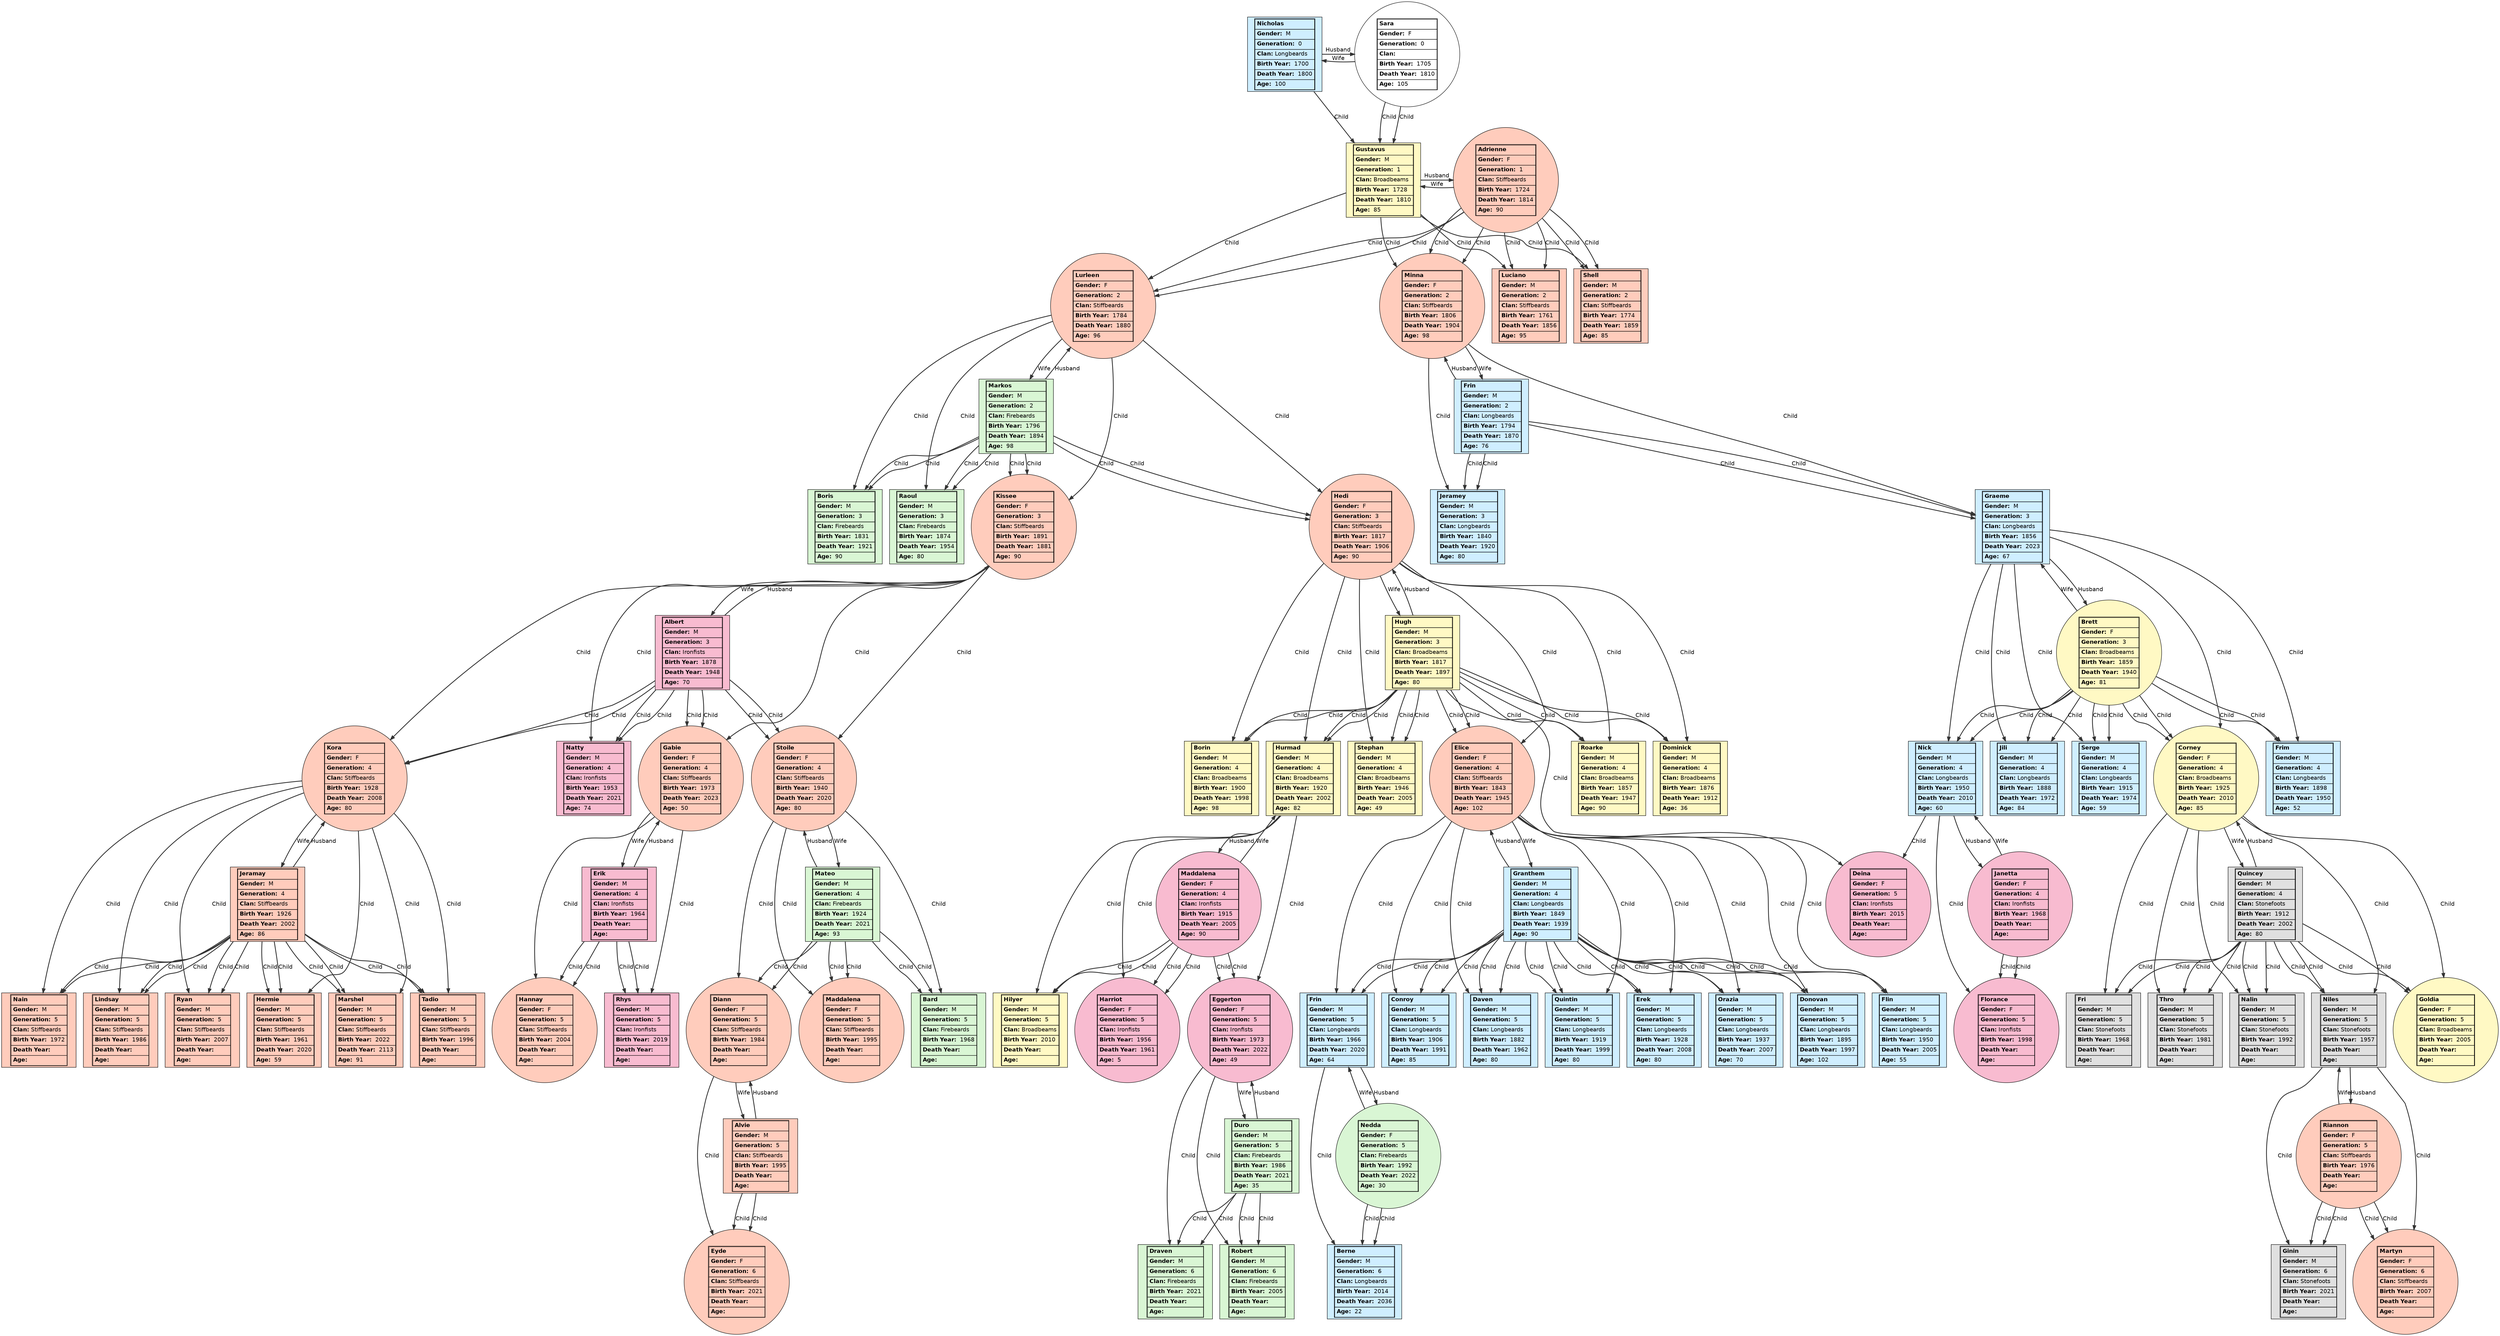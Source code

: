 digraph FamilyTree {
	node [shape=box, style="filled"];	edge [fontname="Helvetica", color="#333333", penwidth="2.0"];	node [fontname="Helvetica"];	rankdir = TB;  // Set the rank direction to left-to-right

	{rank=same; 0; 1;}
	{rank=same; 2; 3;}
	pos="0,0!"

	// Define the nodes
	0 [label=<<TABLE BORDER="1" CELLBORDER="1" CELLSPACING="0" CELLPADDING="4"><TR><TD ALIGN="LEFT"><B>Nicholas</B></TD></TR><TR><TD ALIGN="LEFT"><B>Gender: </B> M</TD></TR><TR><TD ALIGN="LEFT"><B>Generation: </B> 0</TD></TR><TR><TD ALIGN="LEFT"><B>Clan:</B> Longbeards</TD></TR><TR><TD ALIGN="LEFT"><B>Birth Year: </B> 1700</TD></TR><TR><TD ALIGN="LEFT"><B>Death Year: </B> 1800</TD></TR><TR><TD ALIGN="LEFT"><B>Age: </B> 100</TD></TR></TABLE>> shape="square", style="filled", fillcolor="#cfeeff", fontcolor="black"];
	1 [label=<<TABLE BORDER="1" CELLBORDER="1" CELLSPACING="0" CELLPADDING="4"><TR><TD ALIGN="LEFT"><B>Sara</B></TD></TR><TR><TD ALIGN="LEFT"><B>Gender: </B> F</TD></TR><TR><TD ALIGN="LEFT"><B>Generation: </B> 0</TD></TR><TR><TD ALIGN="LEFT"><B>Clan:</B> </TD></TR><TR><TD ALIGN="LEFT"><B>Birth Year: </B> 1705</TD></TR><TR><TD ALIGN="LEFT"><B>Death Year: </B> 1810</TD></TR><TR><TD ALIGN="LEFT"><B>Age: </B> 105</TD></TR></TABLE>> shape="circle", style="filled", fillcolor="white", fontcolor="black"];
	1 -> 0 [label="Wife", color="#333333", penwidth="2.0"];
	0 -> 1 [label="Husband", color="#333333", penwidth="2.0"];
	2 [label=<<TABLE BORDER="1" CELLBORDER="1" CELLSPACING="0" CELLPADDING="4"><TR><TD ALIGN="LEFT"><B>Gustavus</B></TD></TR><TR><TD ALIGN="LEFT"><B>Gender: </B> M</TD></TR><TR><TD ALIGN="LEFT"><B>Generation: </B> 1</TD></TR><TR><TD ALIGN="LEFT"><B>Clan:</B> Broadbeams</TD></TR><TR><TD ALIGN="LEFT"><B>Birth Year: </B> 1728</TD></TR><TR><TD ALIGN="LEFT"><B>Death Year: </B> 1810</TD></TR><TR><TD ALIGN="LEFT"><B>Age: </B> 85</TD></TR></TABLE>> shape="square", style="filled", fillcolor="#fff9c4", fontcolor="black"];
	0 -> 2 [label="Child", color="#333333", penwidth="2.0"];
	1 -> 2 [label="Child", color="#333333", penwidth="2.0"];
	1 -> 2 [label="Child", color="#333333", penwidth="2.0"];
	3 [label=<<TABLE BORDER="1" CELLBORDER="1" CELLSPACING="0" CELLPADDING="4"><TR><TD ALIGN="LEFT"><B>Adrienne</B></TD></TR><TR><TD ALIGN="LEFT"><B>Gender: </B> F</TD></TR><TR><TD ALIGN="LEFT"><B>Generation: </B> 1</TD></TR><TR><TD ALIGN="LEFT"><B>Clan:</B> Stiffbeards</TD></TR><TR><TD ALIGN="LEFT"><B>Birth Year: </B> 1724</TD></TR><TR><TD ALIGN="LEFT"><B>Death Year: </B> 1814</TD></TR><TR><TD ALIGN="LEFT"><B>Age: </B> 90</TD></TR></TABLE>> shape="circle", style="filled", fillcolor="#ffccbc", fontcolor="black"];
	3 -> 2 [label="Wife", color="#333333", penwidth="2.0"];
	2 -> 3 [label="Husband", color="#333333", penwidth="2.0"];
	4 [label=<<TABLE BORDER="1" CELLBORDER="1" CELLSPACING="0" CELLPADDING="4"><TR><TD ALIGN="LEFT"><B>Luciano</B></TD></TR><TR><TD ALIGN="LEFT"><B>Gender: </B> M</TD></TR><TR><TD ALIGN="LEFT"><B>Generation: </B> 2</TD></TR><TR><TD ALIGN="LEFT"><B>Clan:</B> Stiffbeards</TD></TR><TR><TD ALIGN="LEFT"><B>Birth Year: </B> 1761</TD></TR><TR><TD ALIGN="LEFT"><B>Death Year: </B> 1856</TD></TR><TR><TD ALIGN="LEFT"><B>Age: </B> 95</TD></TR></TABLE>> shape="square", style="filled", fillcolor="#ffccbc", fontcolor="black"];
	2 -> 4 [label="Child", color="#333333", penwidth="2.0"];
	3 -> 4 [label="Child", color="#333333", penwidth="2.0"];
	3 -> 4 [label="Child", color="#333333", penwidth="2.0"];
	5 [label=<<TABLE BORDER="1" CELLBORDER="1" CELLSPACING="0" CELLPADDING="4"><TR><TD ALIGN="LEFT"><B>Shell</B></TD></TR><TR><TD ALIGN="LEFT"><B>Gender: </B> M</TD></TR><TR><TD ALIGN="LEFT"><B>Generation: </B> 2</TD></TR><TR><TD ALIGN="LEFT"><B>Clan:</B> Stiffbeards</TD></TR><TR><TD ALIGN="LEFT"><B>Birth Year: </B> 1774</TD></TR><TR><TD ALIGN="LEFT"><B>Death Year: </B> 1859</TD></TR><TR><TD ALIGN="LEFT"><B>Age: </B> 85</TD></TR></TABLE>> shape="square", style="filled", fillcolor="#ffccbc", fontcolor="black"];
	2 -> 5 [label="Child", color="#333333", penwidth="2.0"];
	3 -> 5 [label="Child", color="#333333", penwidth="2.0"];
	3 -> 5 [label="Child", color="#333333", penwidth="2.0"];
	6 [label=<<TABLE BORDER="1" CELLBORDER="1" CELLSPACING="0" CELLPADDING="4"><TR><TD ALIGN="LEFT"><B>Lurleen</B></TD></TR><TR><TD ALIGN="LEFT"><B>Gender: </B> F</TD></TR><TR><TD ALIGN="LEFT"><B>Generation: </B> 2</TD></TR><TR><TD ALIGN="LEFT"><B>Clan:</B> Stiffbeards</TD></TR><TR><TD ALIGN="LEFT"><B>Birth Year: </B> 1784</TD></TR><TR><TD ALIGN="LEFT"><B>Death Year: </B> 1880</TD></TR><TR><TD ALIGN="LEFT"><B>Age: </B> 96</TD></TR></TABLE>> shape="circle", style="filled", fillcolor="#ffccbc", fontcolor="black"];
	2 -> 6 [label="Child", color="#333333", penwidth="2.0"];
	3 -> 6 [label="Child", color="#333333", penwidth="2.0"];
	3 -> 6 [label="Child", color="#333333", penwidth="2.0"];
	7 [label=<<TABLE BORDER="1" CELLBORDER="1" CELLSPACING="0" CELLPADDING="4"><TR><TD ALIGN="LEFT"><B>Markos</B></TD></TR><TR><TD ALIGN="LEFT"><B>Gender: </B> M</TD></TR><TR><TD ALIGN="LEFT"><B>Generation: </B> 2</TD></TR><TR><TD ALIGN="LEFT"><B>Clan:</B> Firebeards</TD></TR><TR><TD ALIGN="LEFT"><B>Birth Year: </B> 1796</TD></TR><TR><TD ALIGN="LEFT"><B>Death Year: </B> 1894</TD></TR><TR><TD ALIGN="LEFT"><B>Age: </B> 98</TD></TR></TABLE>> shape="square", style="filled", fillcolor="#d9f6d4", fontcolor="black"];
	7 -> 6 [label="Husband", color="#333333", penwidth="2.0"];
	6 -> 7 [label="Wife", color="#333333", penwidth="2.0"];
	8 [label=<<TABLE BORDER="1" CELLBORDER="1" CELLSPACING="0" CELLPADDING="4"><TR><TD ALIGN="LEFT"><B>Hedi</B></TD></TR><TR><TD ALIGN="LEFT"><B>Gender: </B> F</TD></TR><TR><TD ALIGN="LEFT"><B>Generation: </B> 3</TD></TR><TR><TD ALIGN="LEFT"><B>Clan:</B> Stiffbeards</TD></TR><TR><TD ALIGN="LEFT"><B>Birth Year: </B> 1817</TD></TR><TR><TD ALIGN="LEFT"><B>Death Year: </B> 1906</TD></TR><TR><TD ALIGN="LEFT"><B>Age: </B> 90</TD></TR></TABLE>> shape="circle", style="filled", fillcolor="#ffccbc", fontcolor="black"];
	6 -> 8 [label="Child", color="#333333", penwidth="2.0"];
	7 -> 8 [label="Child", color="#333333", penwidth="2.0"];
	7 -> 8 [label="Child", color="#333333", penwidth="2.0"];
	9 [label=<<TABLE BORDER="1" CELLBORDER="1" CELLSPACING="0" CELLPADDING="4"><TR><TD ALIGN="LEFT"><B>Hugh</B></TD></TR><TR><TD ALIGN="LEFT"><B>Gender: </B> M</TD></TR><TR><TD ALIGN="LEFT"><B>Generation: </B> 3</TD></TR><TR><TD ALIGN="LEFT"><B>Clan:</B> Broadbeams</TD></TR><TR><TD ALIGN="LEFT"><B>Birth Year: </B> 1817</TD></TR><TR><TD ALIGN="LEFT"><B>Death Year: </B> 1897</TD></TR><TR><TD ALIGN="LEFT"><B>Age: </B> 80</TD></TR></TABLE>> shape="square", style="filled", fillcolor="#fff9c4", fontcolor="black"];
	9 -> 8 [label="Husband", color="#333333", penwidth="2.0"];
	8 -> 9 [label="Wife", color="#333333", penwidth="2.0"];
	10 [label=<<TABLE BORDER="1" CELLBORDER="1" CELLSPACING="0" CELLPADDING="4"><TR><TD ALIGN="LEFT"><B>Elice</B></TD></TR><TR><TD ALIGN="LEFT"><B>Gender: </B> F</TD></TR><TR><TD ALIGN="LEFT"><B>Generation: </B> 4</TD></TR><TR><TD ALIGN="LEFT"><B>Clan:</B> Stiffbeards</TD></TR><TR><TD ALIGN="LEFT"><B>Birth Year: </B> 1843</TD></TR><TR><TD ALIGN="LEFT"><B>Death Year: </B> 1945</TD></TR><TR><TD ALIGN="LEFT"><B>Age: </B> 102</TD></TR></TABLE>> shape="circle", style="filled", fillcolor="#ffccbc", fontcolor="black"];
	8 -> 10 [label="Child", color="#333333", penwidth="2.0"];
	9 -> 10 [label="Child", color="#333333", penwidth="2.0"];
	9 -> 10 [label="Child", color="#333333", penwidth="2.0"];
	11 [label=<<TABLE BORDER="1" CELLBORDER="1" CELLSPACING="0" CELLPADDING="4"><TR><TD ALIGN="LEFT"><B>Granthem</B></TD></TR><TR><TD ALIGN="LEFT"><B>Gender: </B> M</TD></TR><TR><TD ALIGN="LEFT"><B>Generation: </B> 4</TD></TR><TR><TD ALIGN="LEFT"><B>Clan:</B> Longbeards</TD></TR><TR><TD ALIGN="LEFT"><B>Birth Year: </B> 1849</TD></TR><TR><TD ALIGN="LEFT"><B>Death Year: </B> 1939</TD></TR><TR><TD ALIGN="LEFT"><B>Age: </B> 90</TD></TR></TABLE>> shape="square", style="filled", fillcolor="#cfeeff", fontcolor="black"];
	11 -> 10 [label="Husband", color="#333333", penwidth="2.0"];
	10 -> 11 [label="Wife", color="#333333", penwidth="2.0"];
	12 [label=<<TABLE BORDER="1" CELLBORDER="1" CELLSPACING="0" CELLPADDING="4"><TR><TD ALIGN="LEFT"><B>Daven</B></TD></TR><TR><TD ALIGN="LEFT"><B>Gender: </B> M</TD></TR><TR><TD ALIGN="LEFT"><B>Generation: </B> 5</TD></TR><TR><TD ALIGN="LEFT"><B>Clan:</B> Longbeards</TD></TR><TR><TD ALIGN="LEFT"><B>Birth Year: </B> 1882</TD></TR><TR><TD ALIGN="LEFT"><B>Death Year: </B> 1962</TD></TR><TR><TD ALIGN="LEFT"><B>Age: </B> 80</TD></TR></TABLE>> shape="square", style="filled", fillcolor="#cfeeff", fontcolor="black"];
	10 -> 12 [label="Child", color="#333333", penwidth="2.0"];
	11 -> 12 [label="Child", color="#333333", penwidth="2.0"];
	11 -> 12 [label="Child", color="#333333", penwidth="2.0"];
	13 [label=<<TABLE BORDER="1" CELLBORDER="1" CELLSPACING="0" CELLPADDING="4"><TR><TD ALIGN="LEFT"><B>Donovan</B></TD></TR><TR><TD ALIGN="LEFT"><B>Gender: </B> M</TD></TR><TR><TD ALIGN="LEFT"><B>Generation: </B> 5</TD></TR><TR><TD ALIGN="LEFT"><B>Clan:</B> Longbeards</TD></TR><TR><TD ALIGN="LEFT"><B>Birth Year: </B> 1895</TD></TR><TR><TD ALIGN="LEFT"><B>Death Year: </B> 1997</TD></TR><TR><TD ALIGN="LEFT"><B>Age: </B> 102</TD></TR></TABLE>> shape="square", style="filled", fillcolor="#cfeeff", fontcolor="black"];
	10 -> 13 [label="Child", color="#333333", penwidth="2.0"];
	11 -> 13 [label="Child", color="#333333", penwidth="2.0"];
	11 -> 13 [label="Child", color="#333333", penwidth="2.0"];
	14 [label=<<TABLE BORDER="1" CELLBORDER="1" CELLSPACING="0" CELLPADDING="4"><TR><TD ALIGN="LEFT"><B>Conroy</B></TD></TR><TR><TD ALIGN="LEFT"><B>Gender: </B> M</TD></TR><TR><TD ALIGN="LEFT"><B>Generation: </B> 5</TD></TR><TR><TD ALIGN="LEFT"><B>Clan:</B> Longbeards</TD></TR><TR><TD ALIGN="LEFT"><B>Birth Year: </B> 1906</TD></TR><TR><TD ALIGN="LEFT"><B>Death Year: </B> 1991</TD></TR><TR><TD ALIGN="LEFT"><B>Age: </B> 85</TD></TR></TABLE>> shape="square", style="filled", fillcolor="#cfeeff", fontcolor="black"];
	10 -> 14 [label="Child", color="#333333", penwidth="2.0"];
	11 -> 14 [label="Child", color="#333333", penwidth="2.0"];
	11 -> 14 [label="Child", color="#333333", penwidth="2.0"];
	15 [label=<<TABLE BORDER="1" CELLBORDER="1" CELLSPACING="0" CELLPADDING="4"><TR><TD ALIGN="LEFT"><B>Quintin</B></TD></TR><TR><TD ALIGN="LEFT"><B>Gender: </B> M</TD></TR><TR><TD ALIGN="LEFT"><B>Generation: </B> 5</TD></TR><TR><TD ALIGN="LEFT"><B>Clan:</B> Longbeards</TD></TR><TR><TD ALIGN="LEFT"><B>Birth Year: </B> 1919</TD></TR><TR><TD ALIGN="LEFT"><B>Death Year: </B> 1999</TD></TR><TR><TD ALIGN="LEFT"><B>Age: </B> 80</TD></TR></TABLE>> shape="square", style="filled", fillcolor="#cfeeff", fontcolor="black"];
	10 -> 15 [label="Child", color="#333333", penwidth="2.0"];
	11 -> 15 [label="Child", color="#333333", penwidth="2.0"];
	11 -> 15 [label="Child", color="#333333", penwidth="2.0"];
	16 [label=<<TABLE BORDER="1" CELLBORDER="1" CELLSPACING="0" CELLPADDING="4"><TR><TD ALIGN="LEFT"><B>Erek</B></TD></TR><TR><TD ALIGN="LEFT"><B>Gender: </B> M</TD></TR><TR><TD ALIGN="LEFT"><B>Generation: </B> 5</TD></TR><TR><TD ALIGN="LEFT"><B>Clan:</B> Longbeards</TD></TR><TR><TD ALIGN="LEFT"><B>Birth Year: </B> 1928</TD></TR><TR><TD ALIGN="LEFT"><B>Death Year: </B> 2008</TD></TR><TR><TD ALIGN="LEFT"><B>Age: </B> 80</TD></TR></TABLE>> shape="square", style="filled", fillcolor="#cfeeff", fontcolor="black"];
	10 -> 16 [label="Child", color="#333333", penwidth="2.0"];
	11 -> 16 [label="Child", color="#333333", penwidth="2.0"];
	11 -> 16 [label="Child", color="#333333", penwidth="2.0"];
	17 [label=<<TABLE BORDER="1" CELLBORDER="1" CELLSPACING="0" CELLPADDING="4"><TR><TD ALIGN="LEFT"><B>Orazia</B></TD></TR><TR><TD ALIGN="LEFT"><B>Gender: </B> M</TD></TR><TR><TD ALIGN="LEFT"><B>Generation: </B> 5</TD></TR><TR><TD ALIGN="LEFT"><B>Clan:</B> Longbeards</TD></TR><TR><TD ALIGN="LEFT"><B>Birth Year: </B> 1937</TD></TR><TR><TD ALIGN="LEFT"><B>Death Year: </B> 2007</TD></TR><TR><TD ALIGN="LEFT"><B>Age: </B> 70</TD></TR></TABLE>> shape="square", style="filled", fillcolor="#cfeeff", fontcolor="black"];
	10 -> 17 [label="Child", color="#333333", penwidth="2.0"];
	11 -> 17 [label="Child", color="#333333", penwidth="2.0"];
	11 -> 17 [label="Child", color="#333333", penwidth="2.0"];
	18 [label=<<TABLE BORDER="1" CELLBORDER="1" CELLSPACING="0" CELLPADDING="4"><TR><TD ALIGN="LEFT"><B>Flin</B></TD></TR><TR><TD ALIGN="LEFT"><B>Gender: </B> M</TD></TR><TR><TD ALIGN="LEFT"><B>Generation: </B> 5</TD></TR><TR><TD ALIGN="LEFT"><B>Clan:</B> Longbeards</TD></TR><TR><TD ALIGN="LEFT"><B>Birth Year: </B> 1950</TD></TR><TR><TD ALIGN="LEFT"><B>Death Year: </B> 2005</TD></TR><TR><TD ALIGN="LEFT"><B>Age: </B> 55</TD></TR></TABLE>> shape="square", style="filled", fillcolor="#cfeeff", fontcolor="black"];
	10 -> 18 [label="Child", color="#333333", penwidth="2.0"];
	11 -> 18 [label="Child", color="#333333", penwidth="2.0"];
	11 -> 18 [label="Child", color="#333333", penwidth="2.0"];
	19 [label=<<TABLE BORDER="1" CELLBORDER="1" CELLSPACING="0" CELLPADDING="4"><TR><TD ALIGN="LEFT"><B>Frin</B></TD></TR><TR><TD ALIGN="LEFT"><B>Gender: </B> M</TD></TR><TR><TD ALIGN="LEFT"><B>Generation: </B> 5</TD></TR><TR><TD ALIGN="LEFT"><B>Clan:</B> Longbeards</TD></TR><TR><TD ALIGN="LEFT"><B>Birth Year: </B> 1966</TD></TR><TR><TD ALIGN="LEFT"><B>Death Year: </B> 2020</TD></TR><TR><TD ALIGN="LEFT"><B>Age: </B> 64</TD></TR></TABLE>> shape="square", style="filled", fillcolor="#cfeeff", fontcolor="black"];
	10 -> 19 [label="Child", color="#333333", penwidth="2.0"];
	11 -> 19 [label="Child", color="#333333", penwidth="2.0"];
	11 -> 19 [label="Child", color="#333333", penwidth="2.0"];
	20 [label=<<TABLE BORDER="1" CELLBORDER="1" CELLSPACING="0" CELLPADDING="4"><TR><TD ALIGN="LEFT"><B>Nedda</B></TD></TR><TR><TD ALIGN="LEFT"><B>Gender: </B> F</TD></TR><TR><TD ALIGN="LEFT"><B>Generation: </B> 5</TD></TR><TR><TD ALIGN="LEFT"><B>Clan:</B> Firebeards</TD></TR><TR><TD ALIGN="LEFT"><B>Birth Year: </B> 1992</TD></TR><TR><TD ALIGN="LEFT"><B>Death Year: </B> 2022</TD></TR><TR><TD ALIGN="LEFT"><B>Age: </B> 30</TD></TR></TABLE>> shape="circle", style="filled", fillcolor="#d9f6d4", fontcolor="black"];
	20 -> 19 [label="Wife", color="#333333", penwidth="2.0"];
	19 -> 20 [label="Husband", color="#333333", penwidth="2.0"];
	21 [label=<<TABLE BORDER="1" CELLBORDER="1" CELLSPACING="0" CELLPADDING="4"><TR><TD ALIGN="LEFT"><B>Berne</B></TD></TR><TR><TD ALIGN="LEFT"><B>Gender: </B> M</TD></TR><TR><TD ALIGN="LEFT"><B>Generation: </B> 6</TD></TR><TR><TD ALIGN="LEFT"><B>Clan:</B> Longbeards</TD></TR><TR><TD ALIGN="LEFT"><B>Birth Year: </B> 2014</TD></TR><TR><TD ALIGN="LEFT"><B>Death Year: </B> 2036</TD></TR><TR><TD ALIGN="LEFT"><B>Age: </B> 22</TD></TR></TABLE>> shape="square", style="filled", fillcolor="#cfeeff", fontcolor="black"];
	19 -> 21 [label="Child", color="#333333", penwidth="2.0"];
	20 -> 21 [label="Child", color="#333333", penwidth="2.0"];
	20 -> 21 [label="Child", color="#333333", penwidth="2.0"];
	28 [label=<<TABLE BORDER="1" CELLBORDER="1" CELLSPACING="0" CELLPADDING="4"><TR><TD ALIGN="LEFT"><B>Roarke</B></TD></TR><TR><TD ALIGN="LEFT"><B>Gender: </B> M</TD></TR><TR><TD ALIGN="LEFT"><B>Generation: </B> 4</TD></TR><TR><TD ALIGN="LEFT"><B>Clan:</B> Broadbeams</TD></TR><TR><TD ALIGN="LEFT"><B>Birth Year: </B> 1857</TD></TR><TR><TD ALIGN="LEFT"><B>Death Year: </B> 1947</TD></TR><TR><TD ALIGN="LEFT"><B>Age: </B> 90</TD></TR></TABLE>> shape="square", style="filled", fillcolor="#fff9c4", fontcolor="black"];
	8 -> 28 [label="Child", color="#333333", penwidth="2.0"];
	9 -> 28 [label="Child", color="#333333", penwidth="2.0"];
	9 -> 28 [label="Child", color="#333333", penwidth="2.0"];
	29 [label=<<TABLE BORDER="1" CELLBORDER="1" CELLSPACING="0" CELLPADDING="4"><TR><TD ALIGN="LEFT"><B>Dominick</B></TD></TR><TR><TD ALIGN="LEFT"><B>Gender: </B> M</TD></TR><TR><TD ALIGN="LEFT"><B>Generation: </B> 4</TD></TR><TR><TD ALIGN="LEFT"><B>Clan:</B> Broadbeams</TD></TR><TR><TD ALIGN="LEFT"><B>Birth Year: </B> 1876</TD></TR><TR><TD ALIGN="LEFT"><B>Death Year: </B> 1912</TD></TR><TR><TD ALIGN="LEFT"><B>Age: </B> 36</TD></TR></TABLE>> shape="square", style="filled", fillcolor="#fff9c4", fontcolor="black"];
	8 -> 29 [label="Child", color="#333333", penwidth="2.0"];
	9 -> 29 [label="Child", color="#333333", penwidth="2.0"];
	9 -> 29 [label="Child", color="#333333", penwidth="2.0"];
	30 [label=<<TABLE BORDER="1" CELLBORDER="1" CELLSPACING="0" CELLPADDING="4"><TR><TD ALIGN="LEFT"><B>Borin</B></TD></TR><TR><TD ALIGN="LEFT"><B>Gender: </B> M</TD></TR><TR><TD ALIGN="LEFT"><B>Generation: </B> 4</TD></TR><TR><TD ALIGN="LEFT"><B>Clan:</B> Broadbeams</TD></TR><TR><TD ALIGN="LEFT"><B>Birth Year: </B> 1900</TD></TR><TR><TD ALIGN="LEFT"><B>Death Year: </B> 1998</TD></TR><TR><TD ALIGN="LEFT"><B>Age: </B> 98</TD></TR></TABLE>> shape="square", style="filled", fillcolor="#fff9c4", fontcolor="black"];
	8 -> 30 [label="Child", color="#333333", penwidth="2.0"];
	9 -> 30 [label="Child", color="#333333", penwidth="2.0"];
	9 -> 30 [label="Child", color="#333333", penwidth="2.0"];
	31 [label=<<TABLE BORDER="1" CELLBORDER="1" CELLSPACING="0" CELLPADDING="4"><TR><TD ALIGN="LEFT"><B>Hurmad</B></TD></TR><TR><TD ALIGN="LEFT"><B>Gender: </B> M</TD></TR><TR><TD ALIGN="LEFT"><B>Generation: </B> 4</TD></TR><TR><TD ALIGN="LEFT"><B>Clan:</B> Broadbeams</TD></TR><TR><TD ALIGN="LEFT"><B>Birth Year: </B> 1920</TD></TR><TR><TD ALIGN="LEFT"><B>Death Year: </B> 2002</TD></TR><TR><TD ALIGN="LEFT"><B>Age: </B> 82</TD></TR></TABLE>> shape="square", style="filled", fillcolor="#fff9c4", fontcolor="black"];
	8 -> 31 [label="Child", color="#333333", penwidth="2.0"];
	9 -> 31 [label="Child", color="#333333", penwidth="2.0"];
	9 -> 31 [label="Child", color="#333333", penwidth="2.0"];
	32 [label=<<TABLE BORDER="1" CELLBORDER="1" CELLSPACING="0" CELLPADDING="4"><TR><TD ALIGN="LEFT"><B>Maddalena</B></TD></TR><TR><TD ALIGN="LEFT"><B>Gender: </B> F</TD></TR><TR><TD ALIGN="LEFT"><B>Generation: </B> 4</TD></TR><TR><TD ALIGN="LEFT"><B>Clan:</B> Ironfists</TD></TR><TR><TD ALIGN="LEFT"><B>Birth Year: </B> 1915</TD></TR><TR><TD ALIGN="LEFT"><B>Death Year: </B> 2005</TD></TR><TR><TD ALIGN="LEFT"><B>Age: </B> 90</TD></TR></TABLE>> shape="circle", style="filled", fillcolor="#f8bbd0", fontcolor="black"];
	32 -> 31 [label="Wife", color="#333333", penwidth="2.0"];
	31 -> 32 [label="Husband", color="#333333", penwidth="2.0"];
	33 [label=<<TABLE BORDER="1" CELLBORDER="1" CELLSPACING="0" CELLPADDING="4"><TR><TD ALIGN="LEFT"><B>Harriot</B></TD></TR><TR><TD ALIGN="LEFT"><B>Gender: </B> F</TD></TR><TR><TD ALIGN="LEFT"><B>Generation: </B> 5</TD></TR><TR><TD ALIGN="LEFT"><B>Clan:</B> Ironfists</TD></TR><TR><TD ALIGN="LEFT"><B>Birth Year: </B> 1956</TD></TR><TR><TD ALIGN="LEFT"><B>Death Year: </B> 1961</TD></TR><TR><TD ALIGN="LEFT"><B>Age: </B> 5</TD></TR></TABLE>> shape="circle", style="filled", fillcolor="#f8bbd0", fontcolor="black"];
	31 -> 33 [label="Child", color="#333333", penwidth="2.0"];
	32 -> 33 [label="Child", color="#333333", penwidth="2.0"];
	32 -> 33 [label="Child", color="#333333", penwidth="2.0"];
	34 [label=<<TABLE BORDER="1" CELLBORDER="1" CELLSPACING="0" CELLPADDING="4"><TR><TD ALIGN="LEFT"><B>Eggerton</B></TD></TR><TR><TD ALIGN="LEFT"><B>Gender: </B> F</TD></TR><TR><TD ALIGN="LEFT"><B>Generation: </B> 5</TD></TR><TR><TD ALIGN="LEFT"><B>Clan:</B> Ironfists</TD></TR><TR><TD ALIGN="LEFT"><B>Birth Year: </B> 1973</TD></TR><TR><TD ALIGN="LEFT"><B>Death Year: </B> 2022</TD></TR><TR><TD ALIGN="LEFT"><B>Age: </B> 49</TD></TR></TABLE>> shape="circle", style="filled", fillcolor="#f8bbd0", fontcolor="black"];
	31 -> 34 [label="Child", color="#333333", penwidth="2.0"];
	32 -> 34 [label="Child", color="#333333", penwidth="2.0"];
	32 -> 34 [label="Child", color="#333333", penwidth="2.0"];
	35 [label=<<TABLE BORDER="1" CELLBORDER="1" CELLSPACING="0" CELLPADDING="4"><TR><TD ALIGN="LEFT"><B>Duro</B></TD></TR><TR><TD ALIGN="LEFT"><B>Gender: </B> M</TD></TR><TR><TD ALIGN="LEFT"><B>Generation: </B> 5</TD></TR><TR><TD ALIGN="LEFT"><B>Clan:</B> Firebeards</TD></TR><TR><TD ALIGN="LEFT"><B>Birth Year: </B> 1986</TD></TR><TR><TD ALIGN="LEFT"><B>Death Year: </B> 2021</TD></TR><TR><TD ALIGN="LEFT"><B>Age: </B> 35</TD></TR></TABLE>> shape="square", style="filled", fillcolor="#d9f6d4", fontcolor="black"];
	35 -> 34 [label="Husband", color="#333333", penwidth="2.0"];
	34 -> 35 [label="Wife", color="#333333", penwidth="2.0"];
	36 [label=<<TABLE BORDER="1" CELLBORDER="1" CELLSPACING="0" CELLPADDING="4"><TR><TD ALIGN="LEFT"><B>Robert</B></TD></TR><TR><TD ALIGN="LEFT"><B>Gender: </B> M</TD></TR><TR><TD ALIGN="LEFT"><B>Generation: </B> 6</TD></TR><TR><TD ALIGN="LEFT"><B>Clan:</B> Firebeards</TD></TR><TR><TD ALIGN="LEFT"><B>Birth Year: </B> 2005</TD></TR><TR><TD ALIGN="LEFT"><B>Death Year: </B> </TD></TR><TR><TD ALIGN="LEFT"><B>Age: </B> </TD></TR></TABLE>> shape="square", style="filled", fillcolor="#d9f6d4", fontcolor="black"];
	34 -> 36 [label="Child", color="#333333", penwidth="2.0"];
	35 -> 36 [label="Child", color="#333333", penwidth="2.0"];
	35 -> 36 [label="Child", color="#333333", penwidth="2.0"];
	37 [label=<<TABLE BORDER="1" CELLBORDER="1" CELLSPACING="0" CELLPADDING="4"><TR><TD ALIGN="LEFT"><B>Draven</B></TD></TR><TR><TD ALIGN="LEFT"><B>Gender: </B> M</TD></TR><TR><TD ALIGN="LEFT"><B>Generation: </B> 6</TD></TR><TR><TD ALIGN="LEFT"><B>Clan:</B> Firebeards</TD></TR><TR><TD ALIGN="LEFT"><B>Birth Year: </B> 2021</TD></TR><TR><TD ALIGN="LEFT"><B>Death Year: </B> </TD></TR><TR><TD ALIGN="LEFT"><B>Age: </B> </TD></TR></TABLE>> shape="square", style="filled", fillcolor="#d9f6d4", fontcolor="black"];
	34 -> 37 [label="Child", color="#333333", penwidth="2.0"];
	35 -> 37 [label="Child", color="#333333", penwidth="2.0"];
	35 -> 37 [label="Child", color="#333333", penwidth="2.0"];
	43 [label=<<TABLE BORDER="1" CELLBORDER="1" CELLSPACING="0" CELLPADDING="4"><TR><TD ALIGN="LEFT"><B>Hilyer</B></TD></TR><TR><TD ALIGN="LEFT"><B>Gender: </B> M</TD></TR><TR><TD ALIGN="LEFT"><B>Generation: </B> 5</TD></TR><TR><TD ALIGN="LEFT"><B>Clan:</B> Broadbeams</TD></TR><TR><TD ALIGN="LEFT"><B>Birth Year: </B> 2010</TD></TR><TR><TD ALIGN="LEFT"><B>Death Year: </B> </TD></TR><TR><TD ALIGN="LEFT"><B>Age: </B> </TD></TR></TABLE>> shape="square", style="filled", fillcolor="#fff9c4", fontcolor="black"];
	31 -> 43 [label="Child", color="#333333", penwidth="2.0"];
	32 -> 43 [label="Child", color="#333333", penwidth="2.0"];
	32 -> 43 [label="Child", color="#333333", penwidth="2.0"];
	44 [label=<<TABLE BORDER="1" CELLBORDER="1" CELLSPACING="0" CELLPADDING="4"><TR><TD ALIGN="LEFT"><B>Stephan</B></TD></TR><TR><TD ALIGN="LEFT"><B>Gender: </B> M</TD></TR><TR><TD ALIGN="LEFT"><B>Generation: </B> 4</TD></TR><TR><TD ALIGN="LEFT"><B>Clan:</B> Broadbeams</TD></TR><TR><TD ALIGN="LEFT"><B>Birth Year: </B> 1946</TD></TR><TR><TD ALIGN="LEFT"><B>Death Year: </B> 2005</TD></TR><TR><TD ALIGN="LEFT"><B>Age: </B> 49</TD></TR></TABLE>> shape="square", style="filled", fillcolor="#fff9c4", fontcolor="black"];
	8 -> 44 [label="Child", color="#333333", penwidth="2.0"];
	9 -> 44 [label="Child", color="#333333", penwidth="2.0"];
	9 -> 44 [label="Child", color="#333333", penwidth="2.0"];
	45 [label=<<TABLE BORDER="1" CELLBORDER="1" CELLSPACING="0" CELLPADDING="4"><TR><TD ALIGN="LEFT"><B>Boris</B></TD></TR><TR><TD ALIGN="LEFT"><B>Gender: </B> M</TD></TR><TR><TD ALIGN="LEFT"><B>Generation: </B> 3</TD></TR><TR><TD ALIGN="LEFT"><B>Clan:</B> Firebeards</TD></TR><TR><TD ALIGN="LEFT"><B>Birth Year: </B> 1831</TD></TR><TR><TD ALIGN="LEFT"><B>Death Year: </B> 1921</TD></TR><TR><TD ALIGN="LEFT"><B>Age: </B> 90</TD></TR></TABLE>> shape="square", style="filled", fillcolor="#d9f6d4", fontcolor="black"];
	6 -> 45 [label="Child", color="#333333", penwidth="2.0"];
	7 -> 45 [label="Child", color="#333333", penwidth="2.0"];
	7 -> 45 [label="Child", color="#333333", penwidth="2.0"];
	46 [label=<<TABLE BORDER="1" CELLBORDER="1" CELLSPACING="0" CELLPADDING="4"><TR><TD ALIGN="LEFT"><B>Raoul</B></TD></TR><TR><TD ALIGN="LEFT"><B>Gender: </B> M</TD></TR><TR><TD ALIGN="LEFT"><B>Generation: </B> 3</TD></TR><TR><TD ALIGN="LEFT"><B>Clan:</B> Firebeards</TD></TR><TR><TD ALIGN="LEFT"><B>Birth Year: </B> 1874</TD></TR><TR><TD ALIGN="LEFT"><B>Death Year: </B> 1954</TD></TR><TR><TD ALIGN="LEFT"><B>Age: </B> 80</TD></TR></TABLE>> shape="square", style="filled", fillcolor="#d9f6d4", fontcolor="black"];
	6 -> 46 [label="Child", color="#333333", penwidth="2.0"];
	7 -> 46 [label="Child", color="#333333", penwidth="2.0"];
	7 -> 46 [label="Child", color="#333333", penwidth="2.0"];
	47 [label=<<TABLE BORDER="1" CELLBORDER="1" CELLSPACING="0" CELLPADDING="4"><TR><TD ALIGN="LEFT"><B>Kissee</B></TD></TR><TR><TD ALIGN="LEFT"><B>Gender: </B> F</TD></TR><TR><TD ALIGN="LEFT"><B>Generation: </B> 3</TD></TR><TR><TD ALIGN="LEFT"><B>Clan:</B> Stiffbeards</TD></TR><TR><TD ALIGN="LEFT"><B>Birth Year: </B> 1891</TD></TR><TR><TD ALIGN="LEFT"><B>Death Year: </B> 1881</TD></TR><TR><TD ALIGN="LEFT"><B>Age: </B> 90</TD></TR></TABLE>> shape="circle", style="filled", fillcolor="#ffccbc", fontcolor="black"];
	6 -> 47 [label="Child", color="#333333", penwidth="2.0"];
	7 -> 47 [label="Child", color="#333333", penwidth="2.0"];
	7 -> 47 [label="Child", color="#333333", penwidth="2.0"];
	48 [label=<<TABLE BORDER="1" CELLBORDER="1" CELLSPACING="0" CELLPADDING="4"><TR><TD ALIGN="LEFT"><B>Albert</B></TD></TR><TR><TD ALIGN="LEFT"><B>Gender: </B> M</TD></TR><TR><TD ALIGN="LEFT"><B>Generation: </B> 3</TD></TR><TR><TD ALIGN="LEFT"><B>Clan:</B> Ironfists</TD></TR><TR><TD ALIGN="LEFT"><B>Birth Year: </B> 1878</TD></TR><TR><TD ALIGN="LEFT"><B>Death Year: </B> 1948</TD></TR><TR><TD ALIGN="LEFT"><B>Age: </B> 70</TD></TR></TABLE>> shape="square", style="filled", fillcolor="#f8bbd0", fontcolor="black"];
	48 -> 47 [label="Husband", color="#333333", penwidth="2.0"];
	47 -> 48 [label="Wife", color="#333333", penwidth="2.0"];
	49 [label=<<TABLE BORDER="1" CELLBORDER="1" CELLSPACING="0" CELLPADDING="4"><TR><TD ALIGN="LEFT"><B>Kora</B></TD></TR><TR><TD ALIGN="LEFT"><B>Gender: </B> F</TD></TR><TR><TD ALIGN="LEFT"><B>Generation: </B> 4</TD></TR><TR><TD ALIGN="LEFT"><B>Clan:</B> Stiffbeards</TD></TR><TR><TD ALIGN="LEFT"><B>Birth Year: </B> 1928</TD></TR><TR><TD ALIGN="LEFT"><B>Death Year: </B> 2008</TD></TR><TR><TD ALIGN="LEFT"><B>Age: </B> 80</TD></TR></TABLE>> shape="circle", style="filled", fillcolor="#ffccbc", fontcolor="black"];
	47 -> 49 [label="Child", color="#333333", penwidth="2.0"];
	48 -> 49 [label="Child", color="#333333", penwidth="2.0"];
	48 -> 49 [label="Child", color="#333333", penwidth="2.0"];
	50 [label=<<TABLE BORDER="1" CELLBORDER="1" CELLSPACING="0" CELLPADDING="4"><TR><TD ALIGN="LEFT"><B>Jeramay</B></TD></TR><TR><TD ALIGN="LEFT"><B>Gender: </B> M</TD></TR><TR><TD ALIGN="LEFT"><B>Generation: </B> 4</TD></TR><TR><TD ALIGN="LEFT"><B>Clan:</B> Stiffbeards</TD></TR><TR><TD ALIGN="LEFT"><B>Birth Year: </B> 1926</TD></TR><TR><TD ALIGN="LEFT"><B>Death Year: </B> 2002</TD></TR><TR><TD ALIGN="LEFT"><B>Age: </B> 86</TD></TR></TABLE>> shape="square", style="filled", fillcolor="#ffccbc", fontcolor="black"];
	50 -> 49 [label="Husband", color="#333333", penwidth="2.0"];
	49 -> 50 [label="Wife", color="#333333", penwidth="2.0"];
	51 [label=<<TABLE BORDER="1" CELLBORDER="1" CELLSPACING="0" CELLPADDING="4"><TR><TD ALIGN="LEFT"><B>Hermie</B></TD></TR><TR><TD ALIGN="LEFT"><B>Gender: </B> M</TD></TR><TR><TD ALIGN="LEFT"><B>Generation: </B> 5</TD></TR><TR><TD ALIGN="LEFT"><B>Clan:</B> Stiffbeards</TD></TR><TR><TD ALIGN="LEFT"><B>Birth Year: </B> 1961</TD></TR><TR><TD ALIGN="LEFT"><B>Death Year: </B> 2020</TD></TR><TR><TD ALIGN="LEFT"><B>Age: </B> 59</TD></TR></TABLE>> shape="square", style="filled", fillcolor="#ffccbc", fontcolor="black"];
	49 -> 51 [label="Child", color="#333333", penwidth="2.0"];
	50 -> 51 [label="Child", color="#333333", penwidth="2.0"];
	50 -> 51 [label="Child", color="#333333", penwidth="2.0"];
	52 [label=<<TABLE BORDER="1" CELLBORDER="1" CELLSPACING="0" CELLPADDING="4"><TR><TD ALIGN="LEFT"><B>Nain</B></TD></TR><TR><TD ALIGN="LEFT"><B>Gender: </B> M</TD></TR><TR><TD ALIGN="LEFT"><B>Generation: </B> 5</TD></TR><TR><TD ALIGN="LEFT"><B>Clan:</B> Stiffbeards</TD></TR><TR><TD ALIGN="LEFT"><B>Birth Year: </B> 1972</TD></TR><TR><TD ALIGN="LEFT"><B>Death Year: </B> </TD></TR><TR><TD ALIGN="LEFT"><B>Age: </B> </TD></TR></TABLE>> shape="square", style="filled", fillcolor="#ffccbc", fontcolor="black"];
	49 -> 52 [label="Child", color="#333333", penwidth="2.0"];
	50 -> 52 [label="Child", color="#333333", penwidth="2.0"];
	50 -> 52 [label="Child", color="#333333", penwidth="2.0"];
	53 [label=<<TABLE BORDER="1" CELLBORDER="1" CELLSPACING="0" CELLPADDING="4"><TR><TD ALIGN="LEFT"><B>Lindsay</B></TD></TR><TR><TD ALIGN="LEFT"><B>Gender: </B> M</TD></TR><TR><TD ALIGN="LEFT"><B>Generation: </B> 5</TD></TR><TR><TD ALIGN="LEFT"><B>Clan:</B> Stiffbeards</TD></TR><TR><TD ALIGN="LEFT"><B>Birth Year: </B> 1986</TD></TR><TR><TD ALIGN="LEFT"><B>Death Year: </B> </TD></TR><TR><TD ALIGN="LEFT"><B>Age: </B> </TD></TR></TABLE>> shape="square", style="filled", fillcolor="#ffccbc", fontcolor="black"];
	49 -> 53 [label="Child", color="#333333", penwidth="2.0"];
	50 -> 53 [label="Child", color="#333333", penwidth="2.0"];
	50 -> 53 [label="Child", color="#333333", penwidth="2.0"];
	54 [label=<<TABLE BORDER="1" CELLBORDER="1" CELLSPACING="0" CELLPADDING="4"><TR><TD ALIGN="LEFT"><B>Tadio</B></TD></TR><TR><TD ALIGN="LEFT"><B>Gender: </B> M</TD></TR><TR><TD ALIGN="LEFT"><B>Generation: </B> 5</TD></TR><TR><TD ALIGN="LEFT"><B>Clan:</B> Stiffbeards</TD></TR><TR><TD ALIGN="LEFT"><B>Birth Year: </B> 1996</TD></TR><TR><TD ALIGN="LEFT"><B>Death Year: </B> </TD></TR><TR><TD ALIGN="LEFT"><B>Age: </B> </TD></TR></TABLE>> shape="square", style="filled", fillcolor="#ffccbc", fontcolor="black"];
	49 -> 54 [label="Child", color="#333333", penwidth="2.0"];
	50 -> 54 [label="Child", color="#333333", penwidth="2.0"];
	50 -> 54 [label="Child", color="#333333", penwidth="2.0"];
	55 [label=<<TABLE BORDER="1" CELLBORDER="1" CELLSPACING="0" CELLPADDING="4"><TR><TD ALIGN="LEFT"><B>Ryan</B></TD></TR><TR><TD ALIGN="LEFT"><B>Gender: </B> M</TD></TR><TR><TD ALIGN="LEFT"><B>Generation: </B> 5</TD></TR><TR><TD ALIGN="LEFT"><B>Clan:</B> Stiffbeards</TD></TR><TR><TD ALIGN="LEFT"><B>Birth Year: </B> 2007</TD></TR><TR><TD ALIGN="LEFT"><B>Death Year: </B> </TD></TR><TR><TD ALIGN="LEFT"><B>Age: </B> </TD></TR></TABLE>> shape="square", style="filled", fillcolor="#ffccbc", fontcolor="black"];
	49 -> 55 [label="Child", color="#333333", penwidth="2.0"];
	50 -> 55 [label="Child", color="#333333", penwidth="2.0"];
	50 -> 55 [label="Child", color="#333333", penwidth="2.0"];
	56 [label=<<TABLE BORDER="1" CELLBORDER="1" CELLSPACING="0" CELLPADDING="4"><TR><TD ALIGN="LEFT"><B>Marshel</B></TD></TR><TR><TD ALIGN="LEFT"><B>Gender: </B> M</TD></TR><TR><TD ALIGN="LEFT"><B>Generation: </B> 5</TD></TR><TR><TD ALIGN="LEFT"><B>Clan:</B> Stiffbeards</TD></TR><TR><TD ALIGN="LEFT"><B>Birth Year: </B> 2022</TD></TR><TR><TD ALIGN="LEFT"><B>Death Year: </B> 2113</TD></TR><TR><TD ALIGN="LEFT"><B>Age: </B> 91</TD></TR></TABLE>> shape="square", style="filled", fillcolor="#ffccbc", fontcolor="black"];
	49 -> 56 [label="Child", color="#333333", penwidth="2.0"];
	50 -> 56 [label="Child", color="#333333", penwidth="2.0"];
	50 -> 56 [label="Child", color="#333333", penwidth="2.0"];
	59 [label=<<TABLE BORDER="1" CELLBORDER="1" CELLSPACING="0" CELLPADDING="4"><TR><TD ALIGN="LEFT"><B>Stoile</B></TD></TR><TR><TD ALIGN="LEFT"><B>Gender: </B> F</TD></TR><TR><TD ALIGN="LEFT"><B>Generation: </B> 4</TD></TR><TR><TD ALIGN="LEFT"><B>Clan:</B> Stiffbeards</TD></TR><TR><TD ALIGN="LEFT"><B>Birth Year: </B> 1940</TD></TR><TR><TD ALIGN="LEFT"><B>Death Year: </B> 2020</TD></TR><TR><TD ALIGN="LEFT"><B>Age: </B> 80</TD></TR></TABLE>> shape="circle", style="filled", fillcolor="#ffccbc", fontcolor="black"];
	47 -> 59 [label="Child", color="#333333", penwidth="2.0"];
	48 -> 59 [label="Child", color="#333333", penwidth="2.0"];
	48 -> 59 [label="Child", color="#333333", penwidth="2.0"];
	60 [label=<<TABLE BORDER="1" CELLBORDER="1" CELLSPACING="0" CELLPADDING="4"><TR><TD ALIGN="LEFT"><B>Mateo</B></TD></TR><TR><TD ALIGN="LEFT"><B>Gender: </B> M</TD></TR><TR><TD ALIGN="LEFT"><B>Generation: </B> 4</TD></TR><TR><TD ALIGN="LEFT"><B>Clan:</B> Firebeards</TD></TR><TR><TD ALIGN="LEFT"><B>Birth Year: </B> 1924</TD></TR><TR><TD ALIGN="LEFT"><B>Death Year: </B> 2021</TD></TR><TR><TD ALIGN="LEFT"><B>Age: </B> 93</TD></TR></TABLE>> shape="square", style="filled", fillcolor="#d9f6d4", fontcolor="black"];
	60 -> 59 [label="Husband", color="#333333", penwidth="2.0"];
	59 -> 60 [label="Wife", color="#333333", penwidth="2.0"];
	61 [label=<<TABLE BORDER="1" CELLBORDER="1" CELLSPACING="0" CELLPADDING="4"><TR><TD ALIGN="LEFT"><B>Bard</B></TD></TR><TR><TD ALIGN="LEFT"><B>Gender: </B> M</TD></TR><TR><TD ALIGN="LEFT"><B>Generation: </B> 5</TD></TR><TR><TD ALIGN="LEFT"><B>Clan:</B> Firebeards</TD></TR><TR><TD ALIGN="LEFT"><B>Birth Year: </B> 1968</TD></TR><TR><TD ALIGN="LEFT"><B>Death Year: </B> </TD></TR><TR><TD ALIGN="LEFT"><B>Age: </B> </TD></TR></TABLE>> shape="square", style="filled", fillcolor="#d9f6d4", fontcolor="black"];
	59 -> 61 [label="Child", color="#333333", penwidth="2.0"];
	60 -> 61 [label="Child", color="#333333", penwidth="2.0"];
	60 -> 61 [label="Child", color="#333333", penwidth="2.0"];
	62 [label=<<TABLE BORDER="1" CELLBORDER="1" CELLSPACING="0" CELLPADDING="4"><TR><TD ALIGN="LEFT"><B>Diann</B></TD></TR><TR><TD ALIGN="LEFT"><B>Gender: </B> F</TD></TR><TR><TD ALIGN="LEFT"><B>Generation: </B> 5</TD></TR><TR><TD ALIGN="LEFT"><B>Clan:</B> Stiffbeards</TD></TR><TR><TD ALIGN="LEFT"><B>Birth Year: </B> 1984</TD></TR><TR><TD ALIGN="LEFT"><B>Death Year: </B> </TD></TR><TR><TD ALIGN="LEFT"><B>Age: </B> </TD></TR></TABLE>> shape="circle", style="filled", fillcolor="#ffccbc", fontcolor="black"];
	59 -> 62 [label="Child", color="#333333", penwidth="2.0"];
	60 -> 62 [label="Child", color="#333333", penwidth="2.0"];
	60 -> 62 [label="Child", color="#333333", penwidth="2.0"];
	63 [label=<<TABLE BORDER="1" CELLBORDER="1" CELLSPACING="0" CELLPADDING="4"><TR><TD ALIGN="LEFT"><B>Alvie</B></TD></TR><TR><TD ALIGN="LEFT"><B>Gender: </B> M</TD></TR><TR><TD ALIGN="LEFT"><B>Generation: </B> 5</TD></TR><TR><TD ALIGN="LEFT"><B>Clan:</B> Stiffbeards</TD></TR><TR><TD ALIGN="LEFT"><B>Birth Year: </B> 1995</TD></TR><TR><TD ALIGN="LEFT"><B>Death Year: </B> </TD></TR><TR><TD ALIGN="LEFT"><B>Age: </B> </TD></TR></TABLE>> shape="square", style="filled", fillcolor="#ffccbc", fontcolor="black"];
	63 -> 62 [label="Husband", color="#333333", penwidth="2.0"];
	62 -> 63 [label="Wife", color="#333333", penwidth="2.0"];
	64 [label=<<TABLE BORDER="1" CELLBORDER="1" CELLSPACING="0" CELLPADDING="4"><TR><TD ALIGN="LEFT"><B>Eyde</B></TD></TR><TR><TD ALIGN="LEFT"><B>Gender: </B> F</TD></TR><TR><TD ALIGN="LEFT"><B>Generation: </B> 6</TD></TR><TR><TD ALIGN="LEFT"><B>Clan:</B> Stiffbeards</TD></TR><TR><TD ALIGN="LEFT"><B>Birth Year: </B> 2021</TD></TR><TR><TD ALIGN="LEFT"><B>Death Year: </B> </TD></TR><TR><TD ALIGN="LEFT"><B>Age: </B> </TD></TR></TABLE>> shape="circle", style="filled", fillcolor="#ffccbc", fontcolor="black"];
	62 -> 64 [label="Child", color="#333333", penwidth="2.0"];
	63 -> 64 [label="Child", color="#333333", penwidth="2.0"];
	63 -> 64 [label="Child", color="#333333", penwidth="2.0"];
	67 [label=<<TABLE BORDER="1" CELLBORDER="1" CELLSPACING="0" CELLPADDING="4"><TR><TD ALIGN="LEFT"><B>Maddalena</B></TD></TR><TR><TD ALIGN="LEFT"><B>Gender: </B> F</TD></TR><TR><TD ALIGN="LEFT"><B>Generation: </B> 5</TD></TR><TR><TD ALIGN="LEFT"><B>Clan:</B> Stiffbeards</TD></TR><TR><TD ALIGN="LEFT"><B>Birth Year: </B> 1995</TD></TR><TR><TD ALIGN="LEFT"><B>Death Year: </B> </TD></TR><TR><TD ALIGN="LEFT"><B>Age: </B> </TD></TR></TABLE>> shape="circle", style="filled", fillcolor="#ffccbc", fontcolor="black"];
	59 -> 67 [label="Child", color="#333333", penwidth="2.0"];
	60 -> 67 [label="Child", color="#333333", penwidth="2.0"];
	60 -> 67 [label="Child", color="#333333", penwidth="2.0"];
	68 [label=<<TABLE BORDER="1" CELLBORDER="1" CELLSPACING="0" CELLPADDING="4"><TR><TD ALIGN="LEFT"><B>Natty</B></TD></TR><TR><TD ALIGN="LEFT"><B>Gender: </B> M</TD></TR><TR><TD ALIGN="LEFT"><B>Generation: </B> 4</TD></TR><TR><TD ALIGN="LEFT"><B>Clan:</B> Ironfists</TD></TR><TR><TD ALIGN="LEFT"><B>Birth Year: </B> 1953</TD></TR><TR><TD ALIGN="LEFT"><B>Death Year: </B> 2021</TD></TR><TR><TD ALIGN="LEFT"><B>Age: </B> 74</TD></TR></TABLE>> shape="square", style="filled", fillcolor="#f8bbd0", fontcolor="black"];
	47 -> 68 [label="Child", color="#333333", penwidth="2.0"];
	48 -> 68 [label="Child", color="#333333", penwidth="2.0"];
	48 -> 68 [label="Child", color="#333333", penwidth="2.0"];
	69 [label=<<TABLE BORDER="1" CELLBORDER="1" CELLSPACING="0" CELLPADDING="4"><TR><TD ALIGN="LEFT"><B>Gabie</B></TD></TR><TR><TD ALIGN="LEFT"><B>Gender: </B> F</TD></TR><TR><TD ALIGN="LEFT"><B>Generation: </B> 4</TD></TR><TR><TD ALIGN="LEFT"><B>Clan:</B> Stiffbeards</TD></TR><TR><TD ALIGN="LEFT"><B>Birth Year: </B> 1973</TD></TR><TR><TD ALIGN="LEFT"><B>Death Year: </B> 2023</TD></TR><TR><TD ALIGN="LEFT"><B>Age: </B> 50</TD></TR></TABLE>> shape="circle", style="filled", fillcolor="#ffccbc", fontcolor="black"];
	47 -> 69 [label="Child", color="#333333", penwidth="2.0"];
	48 -> 69 [label="Child", color="#333333", penwidth="2.0"];
	48 -> 69 [label="Child", color="#333333", penwidth="2.0"];
	70 [label=<<TABLE BORDER="1" CELLBORDER="1" CELLSPACING="0" CELLPADDING="4"><TR><TD ALIGN="LEFT"><B>Erik</B></TD></TR><TR><TD ALIGN="LEFT"><B>Gender: </B> M</TD></TR><TR><TD ALIGN="LEFT"><B>Generation: </B> 4</TD></TR><TR><TD ALIGN="LEFT"><B>Clan:</B> Ironfists</TD></TR><TR><TD ALIGN="LEFT"><B>Birth Year: </B> 1964</TD></TR><TR><TD ALIGN="LEFT"><B>Death Year: </B> </TD></TR><TR><TD ALIGN="LEFT"><B>Age: </B> </TD></TR></TABLE>> shape="square", style="filled", fillcolor="#f8bbd0", fontcolor="black"];
	70 -> 69 [label="Husband", color="#333333", penwidth="2.0"];
	69 -> 70 [label="Wife", color="#333333", penwidth="2.0"];
	71 [label=<<TABLE BORDER="1" CELLBORDER="1" CELLSPACING="0" CELLPADDING="4"><TR><TD ALIGN="LEFT"><B>Hannay</B></TD></TR><TR><TD ALIGN="LEFT"><B>Gender: </B> F</TD></TR><TR><TD ALIGN="LEFT"><B>Generation: </B> 5</TD></TR><TR><TD ALIGN="LEFT"><B>Clan:</B> Stiffbeards</TD></TR><TR><TD ALIGN="LEFT"><B>Birth Year: </B> 2004</TD></TR><TR><TD ALIGN="LEFT"><B>Death Year: </B> </TD></TR><TR><TD ALIGN="LEFT"><B>Age: </B> </TD></TR></TABLE>> shape="circle", style="filled", fillcolor="#ffccbc", fontcolor="black"];
	69 -> 71 [label="Child", color="#333333", penwidth="2.0"];
	70 -> 71 [label="Child", color="#333333", penwidth="2.0"];
	70 -> 71 [label="Child", color="#333333", penwidth="2.0"];
	72 [label=<<TABLE BORDER="1" CELLBORDER="1" CELLSPACING="0" CELLPADDING="4"><TR><TD ALIGN="LEFT"><B>Rhys</B></TD></TR><TR><TD ALIGN="LEFT"><B>Gender: </B> M</TD></TR><TR><TD ALIGN="LEFT"><B>Generation: </B> 5</TD></TR><TR><TD ALIGN="LEFT"><B>Clan:</B> Ironfists</TD></TR><TR><TD ALIGN="LEFT"><B>Birth Year: </B> 2019</TD></TR><TR><TD ALIGN="LEFT"><B>Death Year: </B> </TD></TR><TR><TD ALIGN="LEFT"><B>Age: </B> </TD></TR></TABLE>> shape="square", style="filled", fillcolor="#f8bbd0", fontcolor="black"];
	69 -> 72 [label="Child", color="#333333", penwidth="2.0"];
	70 -> 72 [label="Child", color="#333333", penwidth="2.0"];
	70 -> 72 [label="Child", color="#333333", penwidth="2.0"];
	74 [label=<<TABLE BORDER="1" CELLBORDER="1" CELLSPACING="0" CELLPADDING="4"><TR><TD ALIGN="LEFT"><B>Minna</B></TD></TR><TR><TD ALIGN="LEFT"><B>Gender: </B> F</TD></TR><TR><TD ALIGN="LEFT"><B>Generation: </B> 2</TD></TR><TR><TD ALIGN="LEFT"><B>Clan:</B> Stiffbeards</TD></TR><TR><TD ALIGN="LEFT"><B>Birth Year: </B> 1806</TD></TR><TR><TD ALIGN="LEFT"><B>Death Year: </B> 1904</TD></TR><TR><TD ALIGN="LEFT"><B>Age: </B> 98</TD></TR></TABLE>> shape="circle", style="filled", fillcolor="#ffccbc", fontcolor="black"];
	2 -> 74 [label="Child", color="#333333", penwidth="2.0"];
	3 -> 74 [label="Child", color="#333333", penwidth="2.0"];
	3 -> 74 [label="Child", color="#333333", penwidth="2.0"];
	75 [label=<<TABLE BORDER="1" CELLBORDER="1" CELLSPACING="0" CELLPADDING="4"><TR><TD ALIGN="LEFT"><B>Frin</B></TD></TR><TR><TD ALIGN="LEFT"><B>Gender: </B> M</TD></TR><TR><TD ALIGN="LEFT"><B>Generation: </B> 2</TD></TR><TR><TD ALIGN="LEFT"><B>Clan:</B> Longbeards</TD></TR><TR><TD ALIGN="LEFT"><B>Birth Year: </B> 1794</TD></TR><TR><TD ALIGN="LEFT"><B>Death Year: </B> 1870</TD></TR><TR><TD ALIGN="LEFT"><B>Age: </B> 76</TD></TR></TABLE>> shape="square", style="filled", fillcolor="#cfeeff", fontcolor="black"];
	75 -> 74 [label="Husband", color="#333333", penwidth="2.0"];
	74 -> 75 [label="Wife", color="#333333", penwidth="2.0"];
	76 [label=<<TABLE BORDER="1" CELLBORDER="1" CELLSPACING="0" CELLPADDING="4"><TR><TD ALIGN="LEFT"><B>Jeramey</B></TD></TR><TR><TD ALIGN="LEFT"><B>Gender: </B> M</TD></TR><TR><TD ALIGN="LEFT"><B>Generation: </B> 3</TD></TR><TR><TD ALIGN="LEFT"><B>Clan:</B> Longbeards</TD></TR><TR><TD ALIGN="LEFT"><B>Birth Year: </B> 1840</TD></TR><TR><TD ALIGN="LEFT"><B>Death Year: </B> 1920</TD></TR><TR><TD ALIGN="LEFT"><B>Age: </B> 80</TD></TR></TABLE>> shape="square", style="filled", fillcolor="#cfeeff", fontcolor="black"];
	74 -> 76 [label="Child", color="#333333", penwidth="2.0"];
	75 -> 76 [label="Child", color="#333333", penwidth="2.0"];
	75 -> 76 [label="Child", color="#333333", penwidth="2.0"];
	77 [label=<<TABLE BORDER="1" CELLBORDER="1" CELLSPACING="0" CELLPADDING="4"><TR><TD ALIGN="LEFT"><B>Graeme</B></TD></TR><TR><TD ALIGN="LEFT"><B>Gender: </B> M</TD></TR><TR><TD ALIGN="LEFT"><B>Generation: </B> 3</TD></TR><TR><TD ALIGN="LEFT"><B>Clan:</B> Longbeards</TD></TR><TR><TD ALIGN="LEFT"><B>Birth Year: </B> 1856</TD></TR><TR><TD ALIGN="LEFT"><B>Death Year: </B> 2023</TD></TR><TR><TD ALIGN="LEFT"><B>Age: </B> 67</TD></TR></TABLE>> shape="square", style="filled", fillcolor="#cfeeff", fontcolor="black"];
	74 -> 77 [label="Child", color="#333333", penwidth="2.0"];
	75 -> 77 [label="Child", color="#333333", penwidth="2.0"];
	75 -> 77 [label="Child", color="#333333", penwidth="2.0"];
	78 [label=<<TABLE BORDER="1" CELLBORDER="1" CELLSPACING="0" CELLPADDING="4"><TR><TD ALIGN="LEFT"><B>Brett</B></TD></TR><TR><TD ALIGN="LEFT"><B>Gender: </B> F</TD></TR><TR><TD ALIGN="LEFT"><B>Generation: </B> 3</TD></TR><TR><TD ALIGN="LEFT"><B>Clan:</B> Broadbeams</TD></TR><TR><TD ALIGN="LEFT"><B>Birth Year: </B> 1859</TD></TR><TR><TD ALIGN="LEFT"><B>Death Year: </B> 1940</TD></TR><TR><TD ALIGN="LEFT"><B>Age: </B> 81</TD></TR></TABLE>> shape="circle", style="filled", fillcolor="#fff9c4", fontcolor="black"];
	78 -> 77 [label="Wife", color="#333333", penwidth="2.0"];
	77 -> 78 [label="Husband", color="#333333", penwidth="2.0"];
	79 [label=<<TABLE BORDER="1" CELLBORDER="1" CELLSPACING="0" CELLPADDING="4"><TR><TD ALIGN="LEFT"><B>Jili</B></TD></TR><TR><TD ALIGN="LEFT"><B>Gender: </B> M</TD></TR><TR><TD ALIGN="LEFT"><B>Generation: </B> 4</TD></TR><TR><TD ALIGN="LEFT"><B>Clan:</B> Longbeards</TD></TR><TR><TD ALIGN="LEFT"><B>Birth Year: </B> 1888</TD></TR><TR><TD ALIGN="LEFT"><B>Death Year: </B> 1972</TD></TR><TR><TD ALIGN="LEFT"><B>Age: </B> 84</TD></TR></TABLE>> shape="square", style="filled", fillcolor="#cfeeff", fontcolor="black"];
	77 -> 79 [label="Child", color="#333333", penwidth="2.0"];
	78 -> 79 [label="Child", color="#333333", penwidth="2.0"];
	78 -> 79 [label="Child", color="#333333", penwidth="2.0"];
	80 [label=<<TABLE BORDER="1" CELLBORDER="1" CELLSPACING="0" CELLPADDING="4"><TR><TD ALIGN="LEFT"><B>Frim</B></TD></TR><TR><TD ALIGN="LEFT"><B>Gender: </B> M</TD></TR><TR><TD ALIGN="LEFT"><B>Generation: </B> 4</TD></TR><TR><TD ALIGN="LEFT"><B>Clan:</B> Longbeards</TD></TR><TR><TD ALIGN="LEFT"><B>Birth Year: </B> 1898</TD></TR><TR><TD ALIGN="LEFT"><B>Death Year: </B> 1950</TD></TR><TR><TD ALIGN="LEFT"><B>Age: </B> 52</TD></TR></TABLE>> shape="square", style="filled", fillcolor="#cfeeff", fontcolor="black"];
	77 -> 80 [label="Child", color="#333333", penwidth="2.0"];
	78 -> 80 [label="Child", color="#333333", penwidth="2.0"];
	78 -> 80 [label="Child", color="#333333", penwidth="2.0"];
	81 [label=<<TABLE BORDER="1" CELLBORDER="1" CELLSPACING="0" CELLPADDING="4"><TR><TD ALIGN="LEFT"><B>Serge</B></TD></TR><TR><TD ALIGN="LEFT"><B>Gender: </B> M</TD></TR><TR><TD ALIGN="LEFT"><B>Generation: </B> 4</TD></TR><TR><TD ALIGN="LEFT"><B>Clan:</B> Longbeards</TD></TR><TR><TD ALIGN="LEFT"><B>Birth Year: </B> 1915</TD></TR><TR><TD ALIGN="LEFT"><B>Death Year: </B> 1974</TD></TR><TR><TD ALIGN="LEFT"><B>Age: </B> 59</TD></TR></TABLE>> shape="square", style="filled", fillcolor="#cfeeff", fontcolor="black"];
	77 -> 81 [label="Child", color="#333333", penwidth="2.0"];
	78 -> 81 [label="Child", color="#333333", penwidth="2.0"];
	78 -> 81 [label="Child", color="#333333", penwidth="2.0"];
	82 [label=<<TABLE BORDER="1" CELLBORDER="1" CELLSPACING="0" CELLPADDING="4"><TR><TD ALIGN="LEFT"><B>Corney</B></TD></TR><TR><TD ALIGN="LEFT"><B>Gender: </B> F</TD></TR><TR><TD ALIGN="LEFT"><B>Generation: </B> 4</TD></TR><TR><TD ALIGN="LEFT"><B>Clan:</B> Broadbeams</TD></TR><TR><TD ALIGN="LEFT"><B>Birth Year: </B> 1925</TD></TR><TR><TD ALIGN="LEFT"><B>Death Year: </B> 2010</TD></TR><TR><TD ALIGN="LEFT"><B>Age: </B> 85</TD></TR></TABLE>> shape="circle", style="filled", fillcolor="#fff9c4", fontcolor="black"];
	77 -> 82 [label="Child", color="#333333", penwidth="2.0"];
	78 -> 82 [label="Child", color="#333333", penwidth="2.0"];
	78 -> 82 [label="Child", color="#333333", penwidth="2.0"];
	83 [label=<<TABLE BORDER="1" CELLBORDER="1" CELLSPACING="0" CELLPADDING="4"><TR><TD ALIGN="LEFT"><B>Quincey</B></TD></TR><TR><TD ALIGN="LEFT"><B>Gender: </B> M</TD></TR><TR><TD ALIGN="LEFT"><B>Generation: </B> 4</TD></TR><TR><TD ALIGN="LEFT"><B>Clan:</B> Stonefoots</TD></TR><TR><TD ALIGN="LEFT"><B>Birth Year: </B> 1912</TD></TR><TR><TD ALIGN="LEFT"><B>Death Year: </B> 2002</TD></TR><TR><TD ALIGN="LEFT"><B>Age: </B> 80</TD></TR></TABLE>> shape="square", style="filled", fillcolor="#e0e0e0", fontcolor="black"];
	83 -> 82 [label="Husband", color="#333333", penwidth="2.0"];
	82 -> 83 [label="Wife", color="#333333", penwidth="2.0"];
	84 [label=<<TABLE BORDER="1" CELLBORDER="1" CELLSPACING="0" CELLPADDING="4"><TR><TD ALIGN="LEFT"><B>Niles</B></TD></TR><TR><TD ALIGN="LEFT"><B>Gender: </B> M</TD></TR><TR><TD ALIGN="LEFT"><B>Generation: </B> 5</TD></TR><TR><TD ALIGN="LEFT"><B>Clan:</B> Stonefoots</TD></TR><TR><TD ALIGN="LEFT"><B>Birth Year: </B> 1957</TD></TR><TR><TD ALIGN="LEFT"><B>Death Year: </B> </TD></TR><TR><TD ALIGN="LEFT"><B>Age: </B> </TD></TR></TABLE>> shape="square", style="filled", fillcolor="#e0e0e0", fontcolor="black"];
	82 -> 84 [label="Child", color="#333333", penwidth="2.0"];
	83 -> 84 [label="Child", color="#333333", penwidth="2.0"];
	83 -> 84 [label="Child", color="#333333", penwidth="2.0"];
	85 [label=<<TABLE BORDER="1" CELLBORDER="1" CELLSPACING="0" CELLPADDING="4"><TR><TD ALIGN="LEFT"><B>Riannon</B></TD></TR><TR><TD ALIGN="LEFT"><B>Gender: </B> F</TD></TR><TR><TD ALIGN="LEFT"><B>Generation: </B> 5</TD></TR><TR><TD ALIGN="LEFT"><B>Clan:</B> Stiffbeards</TD></TR><TR><TD ALIGN="LEFT"><B>Birth Year: </B> 1976</TD></TR><TR><TD ALIGN="LEFT"><B>Death Year: </B> </TD></TR><TR><TD ALIGN="LEFT"><B>Age: </B> </TD></TR></TABLE>> shape="circle", style="filled", fillcolor="#ffccbc", fontcolor="black"];
	85 -> 84 [label="Wife", color="#333333", penwidth="2.0"];
	84 -> 85 [label="Husband", color="#333333", penwidth="2.0"];
	86 [label=<<TABLE BORDER="1" CELLBORDER="1" CELLSPACING="0" CELLPADDING="4"><TR><TD ALIGN="LEFT"><B>Martyn</B></TD></TR><TR><TD ALIGN="LEFT"><B>Gender: </B> F</TD></TR><TR><TD ALIGN="LEFT"><B>Generation: </B> 6</TD></TR><TR><TD ALIGN="LEFT"><B>Clan:</B> Stiffbeards</TD></TR><TR><TD ALIGN="LEFT"><B>Birth Year: </B> 2007</TD></TR><TR><TD ALIGN="LEFT"><B>Death Year: </B> </TD></TR><TR><TD ALIGN="LEFT"><B>Age: </B> </TD></TR></TABLE>> shape="circle", style="filled", fillcolor="#ffccbc", fontcolor="black"];
	84 -> 86 [label="Child", color="#333333", penwidth="2.0"];
	85 -> 86 [label="Child", color="#333333", penwidth="2.0"];
	85 -> 86 [label="Child", color="#333333", penwidth="2.0"];
	87 [label=<<TABLE BORDER="1" CELLBORDER="1" CELLSPACING="0" CELLPADDING="4"><TR><TD ALIGN="LEFT"><B>Ginin</B></TD></TR><TR><TD ALIGN="LEFT"><B>Gender: </B> M</TD></TR><TR><TD ALIGN="LEFT"><B>Generation: </B> 6</TD></TR><TR><TD ALIGN="LEFT"><B>Clan:</B> Stonefoots</TD></TR><TR><TD ALIGN="LEFT"><B>Birth Year: </B> 2021</TD></TR><TR><TD ALIGN="LEFT"><B>Death Year: </B> </TD></TR><TR><TD ALIGN="LEFT"><B>Age: </B> </TD></TR></TABLE>> shape="square", style="filled", fillcolor="#e0e0e0", fontcolor="black"];
	84 -> 87 [label="Child", color="#333333", penwidth="2.0"];
	85 -> 87 [label="Child", color="#333333", penwidth="2.0"];
	85 -> 87 [label="Child", color="#333333", penwidth="2.0"];
	89 [label=<<TABLE BORDER="1" CELLBORDER="1" CELLSPACING="0" CELLPADDING="4"><TR><TD ALIGN="LEFT"><B>Fri</B></TD></TR><TR><TD ALIGN="LEFT"><B>Gender: </B> M</TD></TR><TR><TD ALIGN="LEFT"><B>Generation: </B> 5</TD></TR><TR><TD ALIGN="LEFT"><B>Clan:</B> Stonefoots</TD></TR><TR><TD ALIGN="LEFT"><B>Birth Year: </B> 1968</TD></TR><TR><TD ALIGN="LEFT"><B>Death Year: </B> </TD></TR><TR><TD ALIGN="LEFT"><B>Age: </B> </TD></TR></TABLE>> shape="square", style="filled", fillcolor="#e0e0e0", fontcolor="black"];
	82 -> 89 [label="Child", color="#333333", penwidth="2.0"];
	83 -> 89 [label="Child", color="#333333", penwidth="2.0"];
	83 -> 89 [label="Child", color="#333333", penwidth="2.0"];
	90 [label=<<TABLE BORDER="1" CELLBORDER="1" CELLSPACING="0" CELLPADDING="4"><TR><TD ALIGN="LEFT"><B>Thro</B></TD></TR><TR><TD ALIGN="LEFT"><B>Gender: </B> M</TD></TR><TR><TD ALIGN="LEFT"><B>Generation: </B> 5</TD></TR><TR><TD ALIGN="LEFT"><B>Clan:</B> Stonefoots</TD></TR><TR><TD ALIGN="LEFT"><B>Birth Year: </B> 1981</TD></TR><TR><TD ALIGN="LEFT"><B>Death Year: </B> </TD></TR><TR><TD ALIGN="LEFT"><B>Age: </B> </TD></TR></TABLE>> shape="square", style="filled", fillcolor="#e0e0e0", fontcolor="black"];
	82 -> 90 [label="Child", color="#333333", penwidth="2.0"];
	83 -> 90 [label="Child", color="#333333", penwidth="2.0"];
	83 -> 90 [label="Child", color="#333333", penwidth="2.0"];
	91 [label=<<TABLE BORDER="1" CELLBORDER="1" CELLSPACING="0" CELLPADDING="4"><TR><TD ALIGN="LEFT"><B>Nalin</B></TD></TR><TR><TD ALIGN="LEFT"><B>Gender: </B> M</TD></TR><TR><TD ALIGN="LEFT"><B>Generation: </B> 5</TD></TR><TR><TD ALIGN="LEFT"><B>Clan:</B> Stonefoots</TD></TR><TR><TD ALIGN="LEFT"><B>Birth Year: </B> 1992</TD></TR><TR><TD ALIGN="LEFT"><B>Death Year: </B> </TD></TR><TR><TD ALIGN="LEFT"><B>Age: </B> </TD></TR></TABLE>> shape="square", style="filled", fillcolor="#e0e0e0", fontcolor="black"];
	82 -> 91 [label="Child", color="#333333", penwidth="2.0"];
	83 -> 91 [label="Child", color="#333333", penwidth="2.0"];
	83 -> 91 [label="Child", color="#333333", penwidth="2.0"];
	92 [label=<<TABLE BORDER="1" CELLBORDER="1" CELLSPACING="0" CELLPADDING="4"><TR><TD ALIGN="LEFT"><B>Goldia</B></TD></TR><TR><TD ALIGN="LEFT"><B>Gender: </B> F</TD></TR><TR><TD ALIGN="LEFT"><B>Generation: </B> 5</TD></TR><TR><TD ALIGN="LEFT"><B>Clan:</B> Broadbeams</TD></TR><TR><TD ALIGN="LEFT"><B>Birth Year: </B> 2005</TD></TR><TR><TD ALIGN="LEFT"><B>Death Year: </B> </TD></TR><TR><TD ALIGN="LEFT"><B>Age: </B> </TD></TR></TABLE>> shape="circle", style="filled", fillcolor="#fff9c4", fontcolor="black"];
	82 -> 92 [label="Child", color="#333333", penwidth="2.0"];
	83 -> 92 [label="Child", color="#333333", penwidth="2.0"];
	83 -> 92 [label="Child", color="#333333", penwidth="2.0"];
	95 [label=<<TABLE BORDER="1" CELLBORDER="1" CELLSPACING="0" CELLPADDING="4"><TR><TD ALIGN="LEFT"><B>Nick</B></TD></TR><TR><TD ALIGN="LEFT"><B>Gender: </B> M</TD></TR><TR><TD ALIGN="LEFT"><B>Generation: </B> 4</TD></TR><TR><TD ALIGN="LEFT"><B>Clan:</B> Longbeards</TD></TR><TR><TD ALIGN="LEFT"><B>Birth Year: </B> 1950</TD></TR><TR><TD ALIGN="LEFT"><B>Death Year: </B> 2010</TD></TR><TR><TD ALIGN="LEFT"><B>Age: </B> 60</TD></TR></TABLE>> shape="square", style="filled", fillcolor="#cfeeff", fontcolor="black"];
	77 -> 95 [label="Child", color="#333333", penwidth="2.0"];
	78 -> 95 [label="Child", color="#333333", penwidth="2.0"];
	78 -> 95 [label="Child", color="#333333", penwidth="2.0"];
	96 [label=<<TABLE BORDER="1" CELLBORDER="1" CELLSPACING="0" CELLPADDING="4"><TR><TD ALIGN="LEFT"><B>Janetta</B></TD></TR><TR><TD ALIGN="LEFT"><B>Gender: </B> F</TD></TR><TR><TD ALIGN="LEFT"><B>Generation: </B> 4</TD></TR><TR><TD ALIGN="LEFT"><B>Clan:</B> Ironfists</TD></TR><TR><TD ALIGN="LEFT"><B>Birth Year: </B> 1968</TD></TR><TR><TD ALIGN="LEFT"><B>Death Year: </B> </TD></TR><TR><TD ALIGN="LEFT"><B>Age: </B> </TD></TR></TABLE>> shape="circle", style="filled", fillcolor="#f8bbd0", fontcolor="black"];
	96 -> 95 [label="Wife", color="#333333", penwidth="2.0"];
	95 -> 96 [label="Husband", color="#333333", penwidth="2.0"];
	97 [label=<<TABLE BORDER="1" CELLBORDER="1" CELLSPACING="0" CELLPADDING="4"><TR><TD ALIGN="LEFT"><B>Florance</B></TD></TR><TR><TD ALIGN="LEFT"><B>Gender: </B> F</TD></TR><TR><TD ALIGN="LEFT"><B>Generation: </B> 5</TD></TR><TR><TD ALIGN="LEFT"><B>Clan:</B> Ironfists</TD></TR><TR><TD ALIGN="LEFT"><B>Birth Year: </B> 1998</TD></TR><TR><TD ALIGN="LEFT"><B>Death Year: </B> </TD></TR><TR><TD ALIGN="LEFT"><B>Age: </B> </TD></TR></TABLE>> shape="circle", style="filled", fillcolor="#f8bbd0", fontcolor="black"];
	95 -> 97 [label="Child", color="#333333", penwidth="2.0"];
	96 -> 97 [label="Child", color="#333333", penwidth="2.0"];
	96 -> 97 [label="Child", color="#333333", penwidth="2.0"];
	98 [label=<<TABLE BORDER="1" CELLBORDER="1" CELLSPACING="0" CELLPADDING="4"><TR><TD ALIGN="LEFT"><B>Deina</B></TD></TR><TR><TD ALIGN="LEFT"><B>Gender: </B> F</TD></TR><TR><TD ALIGN="LEFT"><B>Generation: </B> 5</TD></TR><TR><TD ALIGN="LEFT"><B>Clan:</B> Ironfists</TD></TR><TR><TD ALIGN="LEFT"><B>Birth Year: </B> 2015</TD></TR><TR><TD ALIGN="LEFT"><B>Death Year: </B> </TD></TR><TR><TD ALIGN="LEFT"><B>Age: </B> </TD></TR></TABLE>> shape="circle", style="filled", fillcolor="#f8bbd0", fontcolor="black"];
	95 -> 98 [label="Child", color="#333333", penwidth="2.0"];
	9 -> 98 [label="Child", color="#333333", penwidth="2.0"];
}